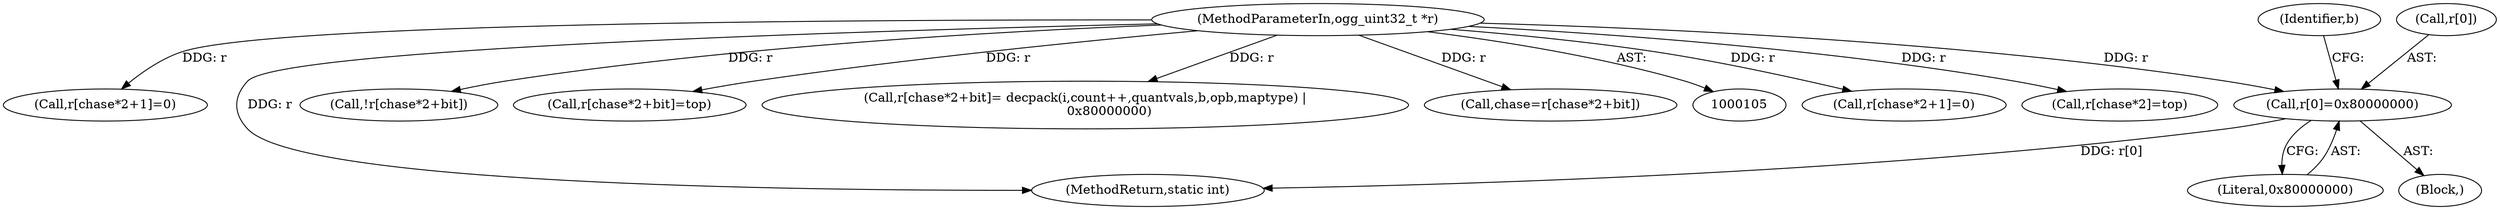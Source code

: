 digraph "0_Android_eeb4e45d5683f88488c083ecf142dc89bc3f0b47_0@array" {
"1000136" [label="(Call,r[0]=0x80000000)"];
"1000108" [label="(MethodParameterIn,ogg_uint32_t *r)"];
"1000436" [label="(Identifier,b)"];
"1000135" [label="(Block,)"];
"1000246" [label="(Call,r[chase*2+1]=0)"];
"1000239" [label="(Call,r[chase*2]=top)"];
"1000335" [label="(Call,r[chase*2+1]=0)"];
"1000108" [label="(MethodParameterIn,ogg_uint32_t *r)"];
"1000464" [label="(MethodReturn,static int)"];
"1000137" [label="(Call,r[0])"];
"1000136" [label="(Call,r[0]=0x80000000)"];
"1000279" [label="(Call,!r[chase*2+bit])"];
"1000287" [label="(Call,r[chase*2+bit]=top)"];
"1000344" [label="(Call,r[chase*2+bit]= decpack(i,count++,quantvals,b,opb,maptype) |\n            0x80000000)"];
"1000296" [label="(Call,chase=r[chase*2+bit])"];
"1000140" [label="(Literal,0x80000000)"];
"1000136" -> "1000135"  [label="AST: "];
"1000136" -> "1000140"  [label="CFG: "];
"1000137" -> "1000136"  [label="AST: "];
"1000140" -> "1000136"  [label="AST: "];
"1000436" -> "1000136"  [label="CFG: "];
"1000136" -> "1000464"  [label="DDG: r[0]"];
"1000108" -> "1000136"  [label="DDG: r"];
"1000108" -> "1000105"  [label="AST: "];
"1000108" -> "1000464"  [label="DDG: r"];
"1000108" -> "1000239"  [label="DDG: r"];
"1000108" -> "1000246"  [label="DDG: r"];
"1000108" -> "1000279"  [label="DDG: r"];
"1000108" -> "1000287"  [label="DDG: r"];
"1000108" -> "1000296"  [label="DDG: r"];
"1000108" -> "1000335"  [label="DDG: r"];
"1000108" -> "1000344"  [label="DDG: r"];
}
